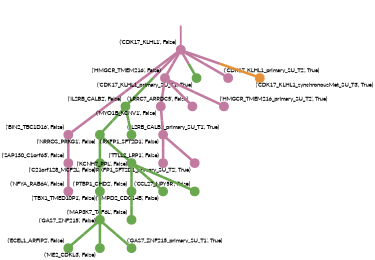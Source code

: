 strict digraph  {
graph[splines=false]; nodesep=0.7; rankdir=TB; ranksep=0.6; forcelabels=true; dpi=600; size=2.5;
0 [color="#c27ba0ff", fillcolor="#c27ba0ff", fixedsize=true, fontname=Lato, fontsize="12pt", height="0.25", label="", penwidth=3, shape=circle, style=filled, xlabel="('CDK17_KLHL1', False)"];
1 [color="#c27ba0ff", fillcolor="#c27ba0ff", fixedsize=true, fontname=Lato, fontsize="12pt", height="0.25", label="", penwidth=3, shape=circle, style=filled, xlabel="('BIN2_TBC1D16', False)"];
2 [color="#6aa84fff", fillcolor="#6aa84fff", fixedsize=true, fontname=Lato, fontsize="12pt", height="0.25", label="", penwidth=3, shape=circle, style=filled, xlabel="('IL2RB_CALB2', False)"];
4 [color="#c27ba0ff", fillcolor="#c27ba0ff", fixedsize=true, fontname=Lato, fontsize="12pt", height="0.25", label="", penwidth=3, shape=circle, style=filled, xlabel="('HMGCR_TMEM216', False)"];
21 [color="#6aa84fff", fillcolor="#6aa84fff", fixedsize=true, fontname=Lato, fontsize="12pt", height="0.25", label="", penwidth=3, shape=circle, style=filled, xlabel="('CDK17_KLHL1_primary_SU_T1', True)"];
24 [color="#c27ba0ff", fillcolor="#c27ba0ff", fixedsize=true, fontname=Lato, fontsize="12pt", height="0.25", label="", penwidth=3, shape=circle, style=filled, xlabel="('CDK17_KLHL1_primary_SU_T2', True)"];
27 [color="#e69138ff", fillcolor="#e69138ff", fixedsize=true, fontname=Lato, fontsize="12pt", height="0.25", label="", penwidth=3, shape=circle, style=filled, xlabel="('CDK17_KLHL1_synchronousMet_SU_T3', True)"];
5 [color="#c27ba0ff", fillcolor="#c27ba0ff", fixedsize=true, fontname=Lato, fontsize="12pt", height="0.25", label="", penwidth=3, shape=circle, style=filled, xlabel="('SAP130_C1orf65', False)"];
7 [color="#6aa84fff", fillcolor="#6aa84fff", fixedsize=true, fontname=Lato, fontsize="12pt", height="0.25", label="", penwidth=3, shape=circle, style=filled, xlabel="('NRROS_PRKG1', False)"];
22 [color="#6aa84fff", fillcolor="#6aa84fff", fixedsize=true, fontname=Lato, fontsize="12pt", height="0.25", label="", penwidth=3, shape=circle, style=filled, xlabel="('IL2RB_CALB2_primary_SU_T1', True)"];
3 [color="#c27ba0ff", fillcolor="#c27ba0ff", fixedsize=true, fontname=Lato, fontsize="12pt", height="0.25", label="", penwidth=3, shape=circle, style=filled, xlabel="('MYO1B_KCNV1', False)"];
6 [color="#c27ba0ff", fillcolor="#c27ba0ff", fixedsize=true, fontname=Lato, fontsize="12pt", height="0.25", label="", penwidth=3, shape=circle, style=filled, xlabel="('RXFP1_SFT2D1', False)"];
11 [color="#c27ba0ff", fillcolor="#c27ba0ff", fixedsize=true, fontname=Lato, fontsize="12pt", height="0.25", label="", penwidth=3, shape=circle, style=filled, xlabel="('LRRC7_ARRDC5', False)"];
25 [color="#c27ba0ff", fillcolor="#c27ba0ff", fixedsize=true, fontname=Lato, fontsize="12pt", height="0.25", label="", penwidth=3, shape=circle, style=filled, xlabel="('HMGCR_TMEM216_primary_SU_T2', True)"];
15 [color="#c27ba0ff", fillcolor="#c27ba0ff", fixedsize=true, fontname=Lato, fontsize="12pt", height="0.25", label="", penwidth=3, shape=circle, style=filled, xlabel="('NFYA_RAB6A', False)"];
18 [color="#c27ba0ff", fillcolor="#c27ba0ff", fixedsize=true, fontname=Lato, fontsize="12pt", height="0.25", label="", penwidth=3, shape=circle, style=filled, xlabel="('TTLL2_LRP1', False)"];
26 [color="#c27ba0ff", fillcolor="#c27ba0ff", fixedsize=true, fontname=Lato, fontsize="12pt", height="0.25", label="", penwidth=3, shape=circle, style=filled, xlabel="('RXFP1_SFT2D1_primary_SU_T2', True)"];
12 [color="#6aa84fff", fillcolor="#6aa84fff", fixedsize=true, fontname=Lato, fontsize="12pt", height="0.25", label="", penwidth=3, shape=circle, style=filled, xlabel="('C21orf128_MCF2L', False)"];
14 [color="#6aa84fff", fillcolor="#6aa84fff", fixedsize=true, fontname=Lato, fontsize="12pt", height="0.25", label="", penwidth=3, shape=circle, style=filled, xlabel="('KCNH7_PPL', False)"];
9 [color="#6aa84fff", fillcolor="#6aa84fff", fixedsize=true, fontname=Lato, fontsize="12pt", height="0.25", label="", penwidth=3, shape=circle, style=filled, xlabel="('PTBP1_CHD2', False)"];
13 [color="#6aa84fff", fillcolor="#6aa84fff", fixedsize=true, fontname=Lato, fontsize="12pt", height="0.25", label="", penwidth=3, shape=circle, style=filled, xlabel="('MAP3K7_TAF6L', False)"];
19 [color="#6aa84fff", fillcolor="#6aa84fff", fixedsize=true, fontname=Lato, fontsize="12pt", height="0.25", label="", penwidth=3, shape=circle, style=filled, xlabel="('TBX1_TMED10P1', False)"];
10 [color="#6aa84fff", fillcolor="#6aa84fff", fixedsize=true, fontname=Lato, fontsize="12pt", height="0.25", label="", penwidth=3, shape=circle, style=filled, xlabel="('SMPD2_CDC14B', False)"];
16 [color="#6aa84fff", fillcolor="#6aa84fff", fixedsize=true, fontname=Lato, fontsize="12pt", height="0.25", label="", penwidth=3, shape=circle, style=filled, xlabel="('CCL27_NPY5R', False)"];
20 [color="#6aa84fff", fillcolor="#6aa84fff", fixedsize=true, fontname=Lato, fontsize="12pt", height="0.25", label="", penwidth=3, shape=circle, style=filled, xlabel="('GAS7_ZNF215', False)"];
8 [color="#6aa84fff", fillcolor="#6aa84fff", fixedsize=true, fontname=Lato, fontsize="12pt", height="0.25", label="", penwidth=3, shape=circle, style=filled, xlabel="('ECEL1_ARFIP2', False)"];
17 [color="#6aa84fff", fillcolor="#6aa84fff", fixedsize=true, fontname=Lato, fontsize="12pt", height="0.25", label="", penwidth=3, shape=circle, style=filled, xlabel="('ME2_CDKL3', False)"];
23 [color="#6aa84fff", fillcolor="#6aa84fff", fixedsize=true, fontname=Lato, fontsize="12pt", height="0.25", label="", penwidth=3, shape=circle, style=filled, xlabel="('GAS7_ZNF215_primary_SU_T1', True)"];
normal [label="", penwidth=3, style=invis, xlabel="('CDK17_KLHL1', False)"];
0 -> 1  [arrowsize=0, color="#c27ba0ff;0.5:#c27ba0ff", minlen="3.0", penwidth="5.5", style=solid];
0 -> 2  [arrowsize=0, color="#c27ba0ff;0.5:#6aa84fff", minlen="2.0837438106536865", penwidth="5.5", style=solid];
0 -> 4  [arrowsize=0, color="#c27ba0ff;0.5:#c27ba0ff", minlen="1.4433497190475464", penwidth="5.5", style=solid];
0 -> 21  [arrowsize=0, color="#c27ba0ff;0.5:#6aa84fff", minlen="1.0295566320419312", penwidth="5.5", style=solid];
0 -> 24  [arrowsize=0, color="#c27ba0ff;0.5:#c27ba0ff", minlen="1.0295566320419312", penwidth="5.5", style=solid];
0 -> 27  [arrowsize=0, color="#c27ba0ff;0.5:#e69138ff", minlen="1.0295566320419312", penwidth="5.5", style=solid];
1 -> 5  [arrowsize=0, color="#c27ba0ff;0.5:#c27ba0ff", minlen="1.4039409160614014", penwidth="5.5", style=solid];
2 -> 7  [arrowsize=0, color="#6aa84fff;0.5:#6aa84fff", minlen="1.3448275327682495", penwidth="5.5", style=solid];
2 -> 22  [arrowsize=0, color="#6aa84fff;0.5:#6aa84fff", minlen="1.0295566320419312", penwidth="5.5", style=solid];
4 -> 3  [arrowsize=0, color="#c27ba0ff;0.5:#c27ba0ff", minlen="1.5812807083129883", penwidth="5.5", style=solid];
4 -> 11  [arrowsize=0, color="#c27ba0ff;0.5:#c27ba0ff", minlen="1.0985221862792969", penwidth="5.5", style=solid];
4 -> 25  [arrowsize=0, color="#c27ba0ff;0.5:#c27ba0ff", minlen="1.0295566320419312", penwidth="5.5", style=solid];
5 -> 15  [arrowsize=0, color="#c27ba0ff;0.5:#c27ba0ff", minlen="1.0788177251815796", penwidth="5.5", style=solid];
7 -> 12  [arrowsize=0, color="#6aa84fff;0.5:#6aa84fff", minlen="1.0886698961257935", penwidth="5.5", style=solid];
7 -> 14  [arrowsize=0, color="#6aa84fff;0.5:#6aa84fff", minlen="1.0788177251815796", penwidth="5.5", style=solid];
3 -> 6  [arrowsize=0, color="#c27ba0ff;0.5:#c27ba0ff", minlen="1.384236454963684", penwidth="5.5", style=solid];
6 -> 18  [arrowsize=0, color="#c27ba0ff;0.5:#c27ba0ff", minlen="1.0689655542373657", penwidth="5.5", style=solid];
6 -> 26  [arrowsize=0, color="#c27ba0ff;0.5:#c27ba0ff", minlen="1.0295566320419312", penwidth="5.5", style=solid];
12 -> 19  [arrowsize=0, color="#6aa84fff;0.5:#6aa84fff", minlen="1.0591132640838623", penwidth="5.5", style=solid];
14 -> 9  [arrowsize=0, color="#6aa84fff;0.5:#6aa84fff", minlen="1.167487621307373", penwidth="5.5", style=solid];
14 -> 10  [arrowsize=0, color="#6aa84fff;0.5:#6aa84fff", minlen="1.1083743572235107", penwidth="5.5", style=solid];
14 -> 16  [arrowsize=0, color="#6aa84fff;0.5:#6aa84fff", minlen="1.0788177251815796", penwidth="5.5", style=solid];
9 -> 13  [arrowsize=0, color="#6aa84fff;0.5:#6aa84fff", minlen="1.0788177251815796", penwidth="5.5", style=solid];
19 -> 20  [arrowsize=0, color="#6aa84fff;0.5:#6aa84fff", minlen="1.0591132640838623", penwidth="5.5", style=solid];
20 -> 8  [arrowsize=0, color="#6aa84fff;0.5:#6aa84fff", minlen="1.1773399114608765", penwidth="5.5", style=solid];
20 -> 17  [arrowsize=0, color="#6aa84fff;0.5:#6aa84fff", minlen="1.0689655542373657", penwidth="5.5", style=solid];
20 -> 23  [arrowsize=0, color="#6aa84fff;0.5:#6aa84fff", minlen="1.0295566320419312", penwidth="5.5", style=solid];
normal -> 0  [arrowsize=0, color="#c27ba0ff", label="", penwidth=4, style=solid];
}
